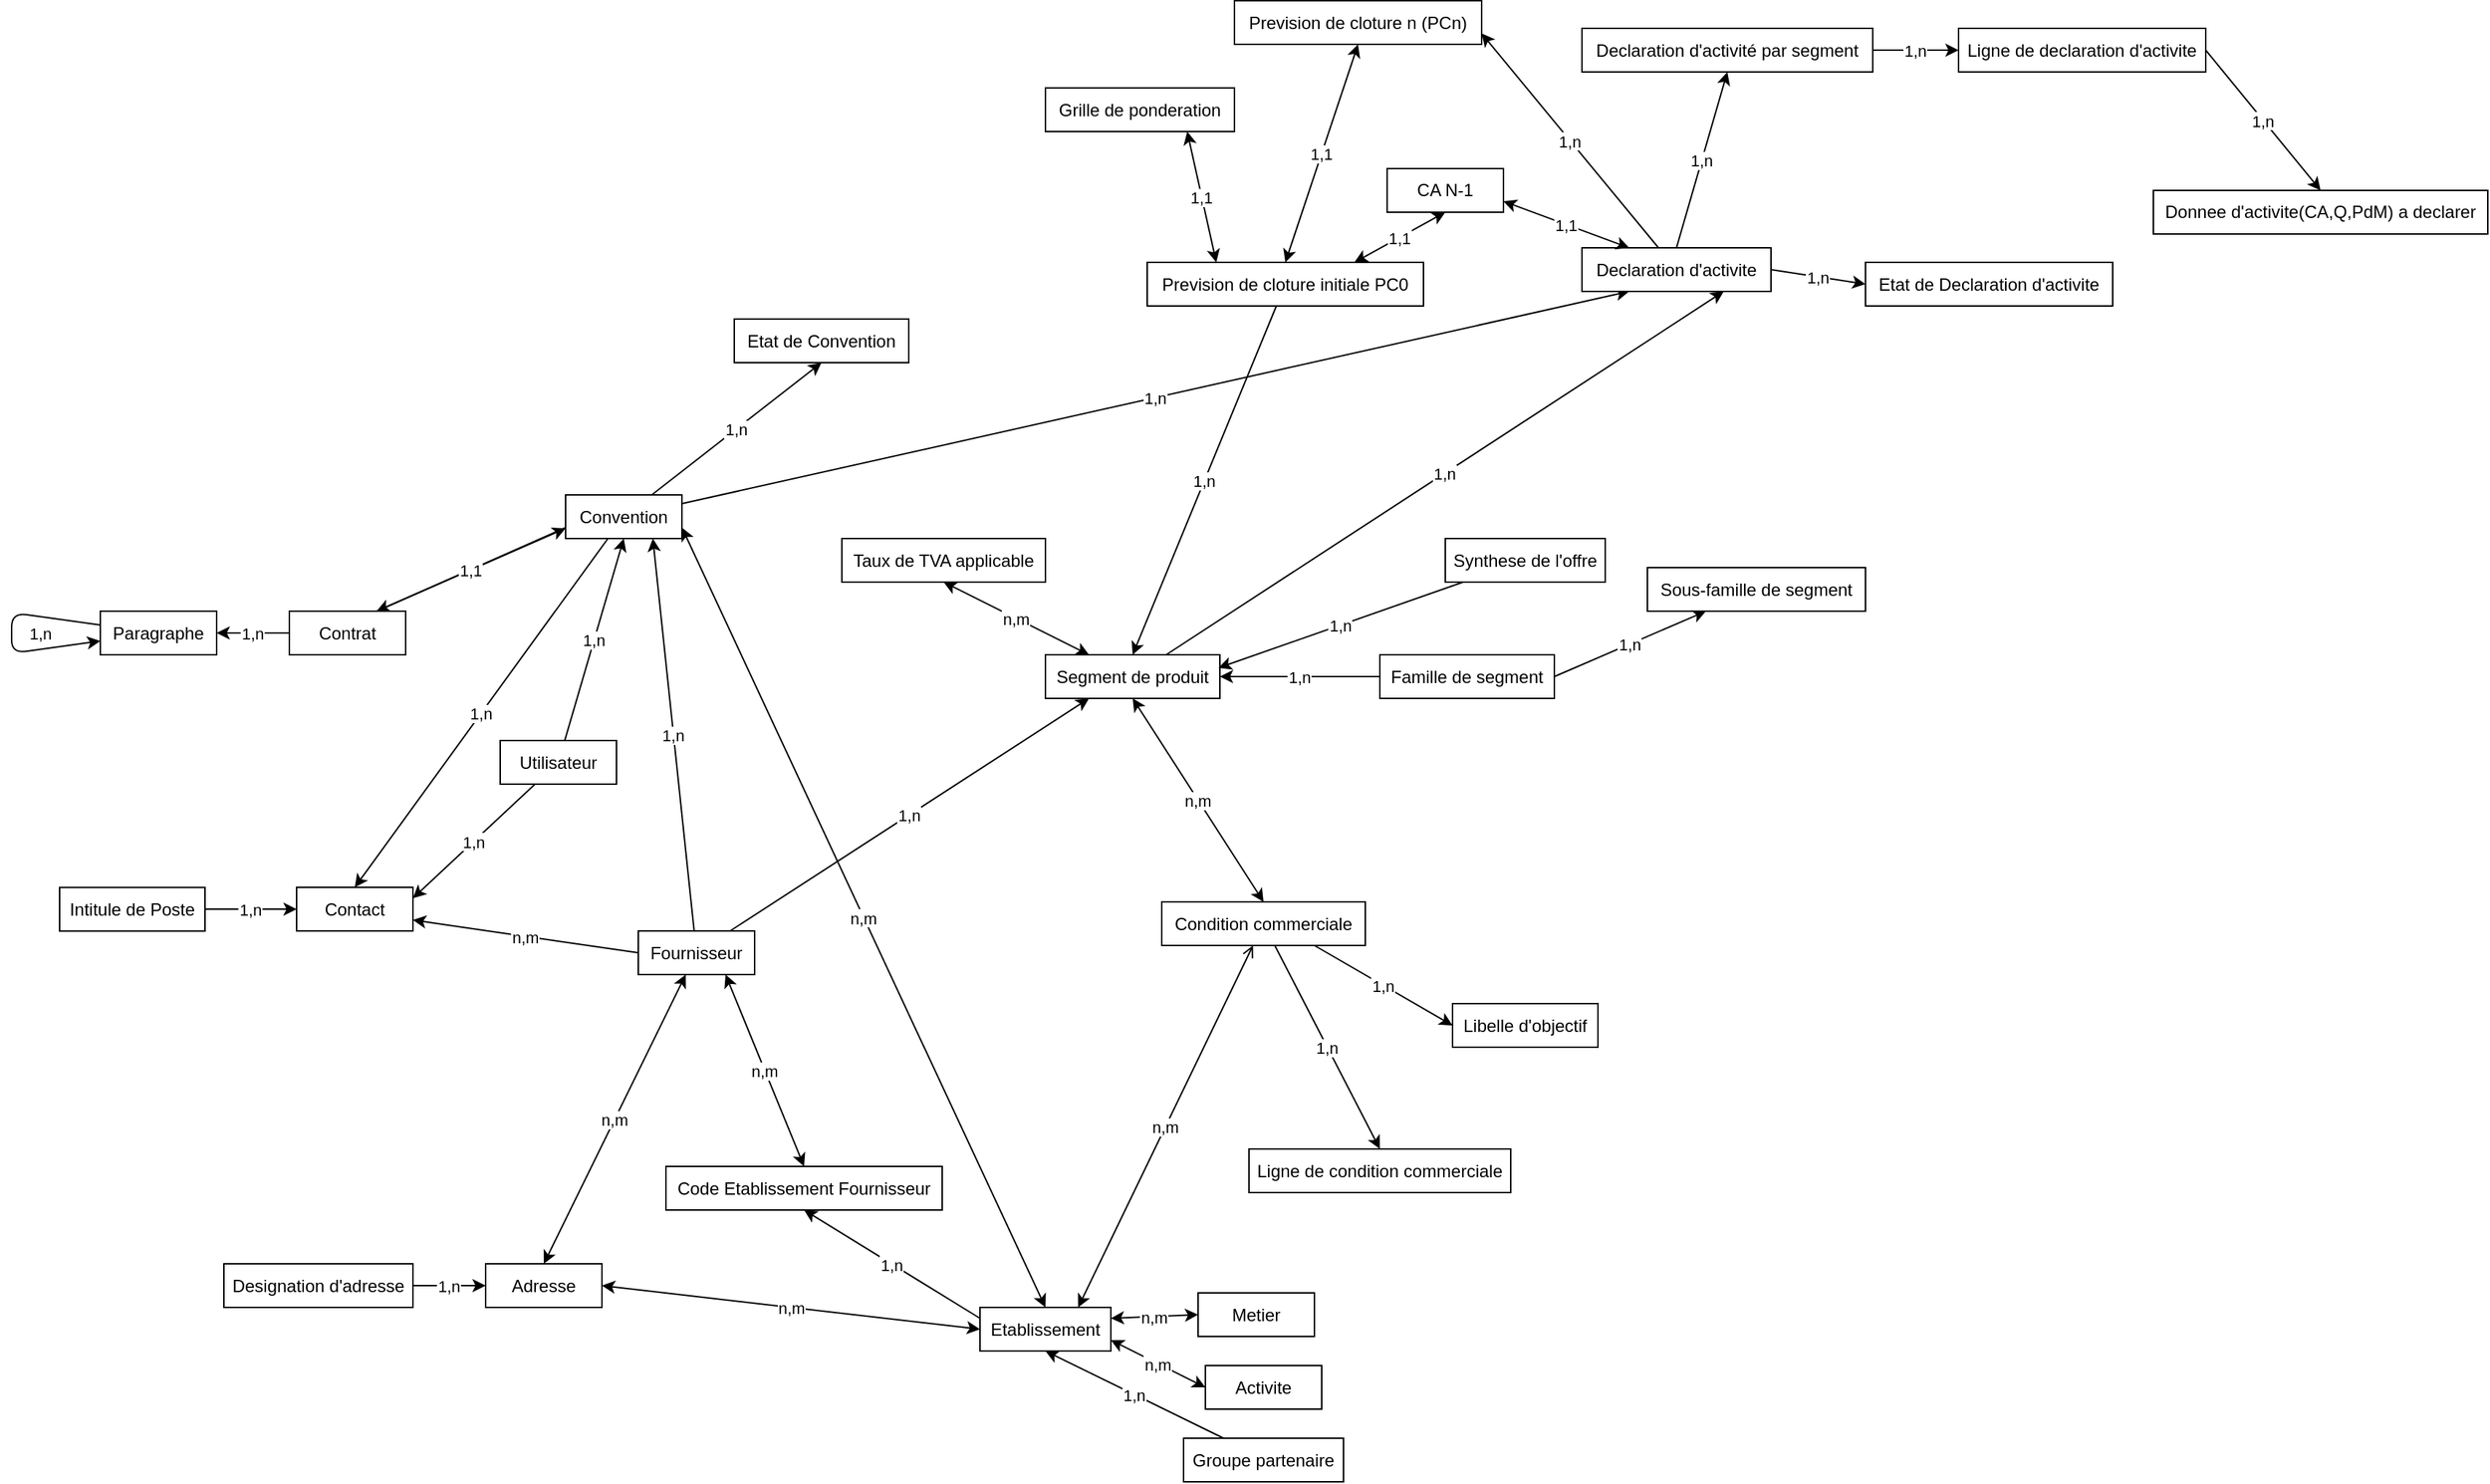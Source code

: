 <mxfile version="10.6.8" type="github"><diagram id="3dL3FUhkT1H34CsekZXW" name="Page-1"><mxGraphModel dx="2020" dy="-103" grid="1" gridSize="10" guides="1" tooltips="1" connect="1" arrows="1" fold="1" page="1" pageScale="1" pageWidth="827" pageHeight="1169" math="0" shadow="0"><root><mxCell id="0"/><mxCell id="1" parent="0"/><mxCell id="9Jct-usVtfHhvLH3I57k-51" value="Fournisseur" style="whiteSpace=wrap;html=1;" parent="1" vertex="1"><mxGeometry x="478" y="1917.5" width="80" height="30" as="geometry"/></mxCell><mxCell id="9Jct-usVtfHhvLH3I57k-52" value="Segment de produit " style="whiteSpace=wrap;html=1;" parent="1" vertex="1"><mxGeometry x="758" y="1727.5" width="120" height="30" as="geometry"/></mxCell><mxCell id="9Jct-usVtfHhvLH3I57k-53" value="1,n" style="entryX=0.25;entryY=1;entryDx=0;entryDy=0;" parent="1" source="9Jct-usVtfHhvLH3I57k-51" target="9Jct-usVtfHhvLH3I57k-52" edge="1"><mxGeometry x="-263" y="306.5" as="geometry"/></mxCell><mxCell id="9Jct-usVtfHhvLH3I57k-55" value="1,n" style="entryX=0.75;entryY=1;entryDx=0;entryDy=0;" parent="1" source="9Jct-usVtfHhvLH3I57k-51" target="9Jct-usVtfHhvLH3I57k-71" edge="1"><mxGeometry x="-263" y="306.5" as="geometry"/></mxCell><mxCell id="9Jct-usVtfHhvLH3I57k-56" value="Adresse " style="whiteSpace=wrap;html=1;" parent="1" vertex="1"><mxGeometry x="373" y="2146.5" width="80" height="30" as="geometry"/></mxCell><mxCell id="9Jct-usVtfHhvLH3I57k-57" value="n,m" style="startArrow=classic;startFill=1;entryX=0.5;entryY=0;entryDx=0;entryDy=0;" parent="1" source="9Jct-usVtfHhvLH3I57k-51" target="9Jct-usVtfHhvLH3I57k-56" edge="1"><mxGeometry x="-263" y="306.5" as="geometry"/></mxCell><mxCell id="9Jct-usVtfHhvLH3I57k-60" value="Code Etablissement Fournisseur " style="whiteSpace=wrap;html=1;" parent="1" vertex="1"><mxGeometry x="497" y="2079.5" width="190" height="30" as="geometry"/></mxCell><mxCell id="9Jct-usVtfHhvLH3I57k-61" value="1,n" style="exitX=0;exitY=0.25;exitDx=0;exitDy=0;entryX=0.5;entryY=1;entryDx=0;entryDy=0;" parent="1" source="9Jct-usVtfHhvLH3I57k-65" target="9Jct-usVtfHhvLH3I57k-60" edge="1"><mxGeometry x="-263" y="306.5" as="geometry"/></mxCell><mxCell id="9Jct-usVtfHhvLH3I57k-62" value="Designation d'adresse" style="whiteSpace=wrap;html=1;" parent="1" vertex="1"><mxGeometry x="193" y="2146.5" width="130" height="30" as="geometry"/></mxCell><mxCell id="9Jct-usVtfHhvLH3I57k-63" value="1,n" style="entryX=0;entryY=0.5;entryDx=0;entryDy=0;exitX=1;exitY=0.5;exitDx=0;exitDy=0;" parent="1" source="9Jct-usVtfHhvLH3I57k-62" target="9Jct-usVtfHhvLH3I57k-56" edge="1"><mxGeometry x="-328" y="306.5" as="geometry"/></mxCell><mxCell id="9Jct-usVtfHhvLH3I57k-64" value="Groupe partenaire" style="whiteSpace=wrap;html=1;" parent="1" vertex="1"><mxGeometry x="853" y="2266.5" width="110" height="30" as="geometry"/></mxCell><mxCell id="9Jct-usVtfHhvLH3I57k-65" value="Etablissement " style="whiteSpace=wrap;html=1;" parent="1" vertex="1"><mxGeometry x="713" y="2176.5" width="90" height="30" as="geometry"/></mxCell><mxCell id="9Jct-usVtfHhvLH3I57k-66" value="1,n" style="entryX=0.5;entryY=1;entryDx=0;entryDy=0;exitX=0.25;exitY=0;exitDx=0;exitDy=0;" parent="1" source="9Jct-usVtfHhvLH3I57k-64" target="9Jct-usVtfHhvLH3I57k-65" edge="1"><mxGeometry x="-218" y="366.5" as="geometry"/></mxCell><mxCell id="9Jct-usVtfHhvLH3I57k-67" value="Metier" style="whiteSpace=wrap;html=1;" parent="1" vertex="1"><mxGeometry x="863" y="2166.5" width="80" height="30" as="geometry"/></mxCell><mxCell id="9Jct-usVtfHhvLH3I57k-68" value="n,m" style="exitX=0;exitY=0.5;exitDx=0;exitDy=0;entryX=1;entryY=0.25;entryDx=0;entryDy=0;startArrow=classic;startFill=1;" parent="1" source="9Jct-usVtfHhvLH3I57k-67" target="9Jct-usVtfHhvLH3I57k-65" edge="1"><mxGeometry x="-218" y="366.5" as="geometry"/></mxCell><mxCell id="9Jct-usVtfHhvLH3I57k-69" value="Activite" style="whiteSpace=wrap;html=1;" parent="1" vertex="1"><mxGeometry x="868" y="2216.5" width="80" height="30" as="geometry"/></mxCell><mxCell id="9Jct-usVtfHhvLH3I57k-70" value="n,m" style="entryX=1;entryY=0.75;entryDx=0;entryDy=0;startArrow=classic;startFill=1;exitX=0;exitY=0.5;exitDx=0;exitDy=0;" parent="1" source="9Jct-usVtfHhvLH3I57k-69" target="9Jct-usVtfHhvLH3I57k-65" edge="1"><mxGeometry x="-218" y="366.5" as="geometry"/></mxCell><mxCell id="9Jct-usVtfHhvLH3I57k-71" value="Convention" style="whiteSpace=wrap;html=1;" parent="1" vertex="1"><mxGeometry x="428" y="1617.5" width="80" height="30" as="geometry"/></mxCell><mxCell id="9Jct-usVtfHhvLH3I57k-72" value="n,m" style="entryX=0.5;entryY=0;entryDx=0;entryDy=0;exitX=1;exitY=0.75;exitDx=0;exitDy=0;startArrow=classic;startFill=1;" parent="1" source="9Jct-usVtfHhvLH3I57k-71" target="9Jct-usVtfHhvLH3I57k-65" edge="1"><mxGeometry x="-263" y="306.5" as="geometry"/></mxCell><mxCell id="9Jct-usVtfHhvLH3I57k-75" value="Etat de Convention " style="whiteSpace=wrap;html=1;" parent="1" vertex="1"><mxGeometry x="544" y="1496.5" width="120" height="30" as="geometry"/></mxCell><mxCell id="9Jct-usVtfHhvLH3I57k-76" value="1,n" style="entryX=0.5;entryY=1;entryDx=0;entryDy=0;" parent="1" source="9Jct-usVtfHhvLH3I57k-71" target="9Jct-usVtfHhvLH3I57k-75" edge="1"><mxGeometry x="-263" y="306.5" as="geometry"/></mxCell><mxCell id="9Jct-usVtfHhvLH3I57k-77" value="Condition commerciale" style="whiteSpace=wrap;html=1;" parent="1" vertex="1"><mxGeometry x="838" y="1897.5" width="140" height="30" as="geometry"/></mxCell><mxCell id="9Jct-usVtfHhvLH3I57k-78" value="n,m" style="startArrow=open;startFill=0;entryX=0.75;entryY=0;entryDx=0;entryDy=0;" parent="1" source="9Jct-usVtfHhvLH3I57k-77" target="9Jct-usVtfHhvLH3I57k-65" edge="1"><mxGeometry x="-263" y="306.5" as="geometry"/></mxCell><mxCell id="9Jct-usVtfHhvLH3I57k-79" value="Libelle d'objectif " style="whiteSpace=wrap;html=1;" parent="1" vertex="1"><mxGeometry x="1038" y="1967.5" width="100" height="30" as="geometry"/></mxCell><mxCell id="9Jct-usVtfHhvLH3I57k-80" value="1,n" style="entryX=0;entryY=0.5;entryDx=0;entryDy=0;exitX=0.75;exitY=1;exitDx=0;exitDy=0;" parent="1" source="9Jct-usVtfHhvLH3I57k-77" target="9Jct-usVtfHhvLH3I57k-79" edge="1"><mxGeometry x="-263" y="306.5" as="geometry"/></mxCell><mxCell id="9Jct-usVtfHhvLH3I57k-81" value="Ligne de condition commerciale " style="whiteSpace=wrap;html=1;" parent="1" vertex="1"><mxGeometry x="898" y="2067.5" width="180" height="30" as="geometry"/></mxCell><mxCell id="9Jct-usVtfHhvLH3I57k-82" value="1,n" style="entryX=0.5;entryY=0;entryDx=0;entryDy=0;" parent="1" source="9Jct-usVtfHhvLH3I57k-77" target="9Jct-usVtfHhvLH3I57k-81" edge="1"><mxGeometry x="-263" y="306.5" as="geometry"/></mxCell><mxCell id="9Jct-usVtfHhvLH3I57k-86" value="n,m" style="entryX=0.5;entryY=0;entryDx=0;entryDy=0;exitX=0.5;exitY=1;exitDx=0;exitDy=0;startArrow=classic;startFill=1;" parent="1" source="9Jct-usVtfHhvLH3I57k-52" target="9Jct-usVtfHhvLH3I57k-77" edge="1"><mxGeometry x="-263" y="306.5" as="geometry"/></mxCell><mxCell id="9Jct-usVtfHhvLH3I57k-88" value="1,n" style="entryX=0.75;entryY=1;entryDx=0;entryDy=0;" parent="1" source="9Jct-usVtfHhvLH3I57k-52" target="9Jct-usVtfHhvLH3I57k-107" edge="1"><mxGeometry x="-263" y="306.5" as="geometry"/></mxCell><mxCell id="9Jct-usVtfHhvLH3I57k-89" value="Famille de segment" style="whiteSpace=wrap;html=1;" parent="1" vertex="1"><mxGeometry x="988" y="1727.5" width="120" height="30" as="geometry"/></mxCell><mxCell id="9Jct-usVtfHhvLH3I57k-90" value="Sous-famille de segment " style="whiteSpace=wrap;html=1;" parent="1" vertex="1"><mxGeometry x="1172" y="1667.5" width="150" height="30" as="geometry"/></mxCell><mxCell id="9Jct-usVtfHhvLH3I57k-91" value="1,n" style="exitX=1;exitY=0.5;exitDx=0;exitDy=0;" parent="1" source="9Jct-usVtfHhvLH3I57k-89" target="9Jct-usVtfHhvLH3I57k-90" edge="1"><mxGeometry x="-263" y="306.5" as="geometry"/></mxCell><mxCell id="9Jct-usVtfHhvLH3I57k-92" value="1,n" style="exitX=0;exitY=0.5;exitDx=0;exitDy=0;" parent="1" source="9Jct-usVtfHhvLH3I57k-89" target="9Jct-usVtfHhvLH3I57k-52" edge="1"><mxGeometry x="-263" y="306.5" as="geometry"/></mxCell><mxCell id="9Jct-usVtfHhvLH3I57k-94" value="Taux de TVA applicable" style="whiteSpace=wrap;html=1;" parent="1" vertex="1"><mxGeometry x="618" y="1647.5" width="140" height="30" as="geometry"/></mxCell><mxCell id="9Jct-usVtfHhvLH3I57k-97" value="n,m" style="entryX=0.5;entryY=1;entryDx=0;entryDy=0;exitX=0.25;exitY=0;exitDx=0;exitDy=0;startArrow=classic;startFill=1;" parent="1" source="9Jct-usVtfHhvLH3I57k-52" target="9Jct-usVtfHhvLH3I57k-94" edge="1"><mxGeometry x="-263" y="306.5" as="geometry"><mxPoint x="807" y="1727.5" as="sourcePoint"/></mxGeometry></mxCell><mxCell id="9Jct-usVtfHhvLH3I57k-98" value="Contrat" style="whiteSpace=wrap;html=1;" parent="1" vertex="1"><mxGeometry x="238" y="1697.5" width="80" height="30" as="geometry"/></mxCell><mxCell id="9Jct-usVtfHhvLH3I57k-99" value="1,1" style="exitX=0.75;exitY=0;exitDx=0;exitDy=0;" parent="1" source="9Jct-usVtfHhvLH3I57k-98" edge="1"><mxGeometry x="-263" y="306.5" as="geometry"><mxPoint x="428" y="1640.5" as="targetPoint"/></mxGeometry></mxCell><mxCell id="9Jct-usVtfHhvLH3I57k-101" value="1,1" style="entryX=0.75;entryY=0;entryDx=0;entryDy=0;exitX=0;exitY=0.75;exitDx=0;exitDy=0;" parent="1" source="9Jct-usVtfHhvLH3I57k-71" target="9Jct-usVtfHhvLH3I57k-98" edge="1"><mxGeometry x="-263" y="306.5" as="geometry"/></mxCell><mxCell id="9Jct-usVtfHhvLH3I57k-103" value="Paragraphe " style="whiteSpace=wrap;html=1;" parent="1" vertex="1"><mxGeometry x="108" y="1697.5" width="80" height="30" as="geometry"/></mxCell><mxCell id="9Jct-usVtfHhvLH3I57k-104" value="1,n" style="rounded=1;" parent="1" source="9Jct-usVtfHhvLH3I57k-103" target="9Jct-usVtfHhvLH3I57k-103" edge="1"><mxGeometry x="-283" y="-243.5" as="geometry"><mxPoint x="-209.429" y="2117.5" as="sourcePoint"/><Array as="points"><mxPoint x="47" y="1726.5"/></Array><mxPoint x="-41" as="offset"/></mxGeometry></mxCell><mxCell id="9Jct-usVtfHhvLH3I57k-105" value="1,n" style="entryX=1;entryY=0.5;entryDx=0;entryDy=0;exitX=0;exitY=0.5;exitDx=0;exitDy=0;" parent="1" source="9Jct-usVtfHhvLH3I57k-98" target="9Jct-usVtfHhvLH3I57k-103" edge="1"><mxGeometry x="-263" y="306.5" as="geometry"/></mxCell><mxCell id="9Jct-usVtfHhvLH3I57k-106" value="1,n" style="entryX=0.25;entryY=1;entryDx=0;entryDy=0;" parent="1" source="9Jct-usVtfHhvLH3I57k-71" target="9Jct-usVtfHhvLH3I57k-107" edge="1"><mxGeometry x="-263" y="306.5" as="geometry"/></mxCell><mxCell id="9Jct-usVtfHhvLH3I57k-107" value="Declaration d'activite" style="whiteSpace=wrap;html=1;" parent="1" vertex="1"><mxGeometry x="1127" y="1447.5" width="130" height="30" as="geometry"/></mxCell><mxCell id="9Jct-usVtfHhvLH3I57k-108" value="Declaration d'activité par segment " style="whiteSpace=wrap;html=1;" parent="1" vertex="1"><mxGeometry x="1127" y="1296.5" width="200" height="30" as="geometry"/></mxCell><mxCell id="9Jct-usVtfHhvLH3I57k-109" value="1,n" style="entryX=0.5;entryY=1;entryDx=0;entryDy=0;exitX=0.5;exitY=0;exitDx=0;exitDy=0;" parent="1" source="9Jct-usVtfHhvLH3I57k-107" target="9Jct-usVtfHhvLH3I57k-108" edge="1"><mxGeometry x="-263" y="306.5" as="geometry"><mxPoint x="1217" y="1156.5" as="targetPoint"/></mxGeometry></mxCell><mxCell id="9Jct-usVtfHhvLH3I57k-110" value="Prevision de cloture n (PCn) " style="whiteSpace=wrap;html=1;" parent="1" vertex="1"><mxGeometry x="888" y="1277.5" width="170" height="30" as="geometry"/></mxCell><mxCell id="9Jct-usVtfHhvLH3I57k-111" value="1,n" style="entryX=1;entryY=0.75;entryDx=0;entryDy=0;" parent="1" source="9Jct-usVtfHhvLH3I57k-107" target="9Jct-usVtfHhvLH3I57k-110" edge="1"><mxGeometry x="-263" y="306.5" as="geometry"/></mxCell><mxCell id="9Jct-usVtfHhvLH3I57k-112" value="Etat de Declaration d'activite " style="whiteSpace=wrap;html=1;" parent="1" vertex="1"><mxGeometry x="1322" y="1457.5" width="170" height="30" as="geometry"/></mxCell><mxCell id="9Jct-usVtfHhvLH3I57k-113" value="1,n" style="entryX=0;entryY=0.5;entryDx=0;entryDy=0;exitX=1;exitY=0.5;exitDx=0;exitDy=0;" parent="1" source="9Jct-usVtfHhvLH3I57k-107" target="9Jct-usVtfHhvLH3I57k-112" edge="1"><mxGeometry x="-263" y="306.5" as="geometry"><mxPoint x="1257" y="1472.5" as="sourcePoint"/></mxGeometry></mxCell><mxCell id="9Jct-usVtfHhvLH3I57k-115" value="Ligne de declaration d'activite " style="whiteSpace=wrap;html=1;" parent="1" vertex="1"><mxGeometry x="1386" y="1296.5" width="170" height="30" as="geometry"/></mxCell><mxCell id="9Jct-usVtfHhvLH3I57k-116" value="1,n" style="exitX=1;exitY=0.5;exitDx=0;exitDy=0;entryX=0;entryY=0.5;entryDx=0;entryDy=0;" parent="1" source="9Jct-usVtfHhvLH3I57k-108" target="9Jct-usVtfHhvLH3I57k-115" edge="1"><mxGeometry x="-284" y="475.5" as="geometry"/></mxCell><mxCell id="9Jct-usVtfHhvLH3I57k-118" value="Donnee d'activite(CA,Q,PdM) a declarer " style="whiteSpace=wrap;html=1;" parent="1" vertex="1"><mxGeometry x="1520" y="1408" width="230" height="30" as="geometry"/></mxCell><mxCell id="9Jct-usVtfHhvLH3I57k-119" value="1,n" style="exitX=1;exitY=0.5;exitDx=0;exitDy=0;entryX=0.5;entryY=0;entryDx=0;entryDy=0;" parent="1" source="9Jct-usVtfHhvLH3I57k-115" target="9Jct-usVtfHhvLH3I57k-118" edge="1"><mxGeometry x="-284" y="475.5" as="geometry"><mxPoint x="1666" y="1311.5" as="targetPoint"/></mxGeometry></mxCell><mxCell id="9Jct-usVtfHhvLH3I57k-122" value="1,1" style="entryX=0.5;entryY=0;entryDx=0;entryDy=0;exitX=0.5;exitY=1;exitDx=0;exitDy=0;startArrow=classic;startFill=1;" parent="1" source="9Jct-usVtfHhvLH3I57k-110" target="9Jct-usVtfHhvLH3I57k-123" edge="1"><mxGeometry x="-172.5" y="-227.9" as="geometry"><mxPoint x="1577.5" y="1342.1" as="targetPoint"/></mxGeometry></mxCell><mxCell id="9Jct-usVtfHhvLH3I57k-123" value="Prevision de cloture initiale PC0" style="whiteSpace=wrap;html=1;" parent="1" vertex="1"><mxGeometry x="828" y="1457.5" width="190" height="30" as="geometry"/></mxCell><mxCell id="9Jct-usVtfHhvLH3I57k-125" value="1,n" style="entryX=0.5;entryY=0;entryDx=0;entryDy=0;" parent="1" source="9Jct-usVtfHhvLH3I57k-123" target="9Jct-usVtfHhvLH3I57k-52" edge="1"><mxGeometry x="-263" y="306.5" as="geometry"/></mxCell><mxCell id="9Jct-usVtfHhvLH3I57k-126" value="Synthese de l'offre" style="whiteSpace=wrap;html=1;" parent="1" vertex="1"><mxGeometry x="1033" y="1647.5" width="110" height="30" as="geometry"/></mxCell><mxCell id="9Jct-usVtfHhvLH3I57k-127" value="1,n" parent="1" source="9Jct-usVtfHhvLH3I57k-126" edge="1"><mxGeometry x="-263" y="306.5" as="geometry"><mxPoint x="877" y="1736.5" as="targetPoint"/></mxGeometry></mxCell><mxCell id="9Jct-usVtfHhvLH3I57k-129" value="1,1" style="entryX=0.75;entryY=0;entryDx=0;entryDy=0;exitX=0.5;exitY=1;exitDx=0;exitDy=0;startArrow=classic;startFill=1;" parent="1" source="9Jct-usVtfHhvLH3I57k-130" target="9Jct-usVtfHhvLH3I57k-123" edge="1"><mxGeometry x="-172.5" y="-227.9" as="geometry"/></mxCell><mxCell id="9Jct-usVtfHhvLH3I57k-130" value="CA N-1 " style="whiteSpace=wrap;html=1;" parent="1" vertex="1"><mxGeometry x="993" y="1393" width="80" height="30" as="geometry"/></mxCell><mxCell id="9Jct-usVtfHhvLH3I57k-133" value="1,1" style="entryX=0.25;entryY=0;entryDx=0;entryDy=0;exitX=0.75;exitY=1;exitDx=0;exitDy=0;startArrow=classic;startFill=1;" parent="1" source="9Jct-usVtfHhvLH3I57k-134" target="9Jct-usVtfHhvLH3I57k-123" edge="1"><mxGeometry x="-172.5" y="-227.9" as="geometry"/></mxCell><mxCell id="9Jct-usVtfHhvLH3I57k-134" value="Grille de ponderation " style="whiteSpace=wrap;html=1;" parent="1" vertex="1"><mxGeometry x="758" y="1337.5" width="130" height="30" as="geometry"/></mxCell><mxCell id="9Jct-usVtfHhvLH3I57k-136" value="1,1" style="exitX=1;exitY=0.75;exitDx=0;exitDy=0;startArrow=classic;startFill=1;entryX=0.25;entryY=0;entryDx=0;entryDy=0;" parent="1" source="9Jct-usVtfHhvLH3I57k-130" target="9Jct-usVtfHhvLH3I57k-107" edge="1"><mxGeometry x="-263" y="306.5" as="geometry"/></mxCell><mxCell id="9Jct-usVtfHhvLH3I57k-138" value="Utilisateur" style="whiteSpace=wrap;html=1;" parent="1" vertex="1"><mxGeometry x="383" y="1786.5" width="80" height="30" as="geometry"/></mxCell><mxCell id="9Jct-usVtfHhvLH3I57k-139" value="Contact " style="whiteSpace=wrap;html=1;" parent="1" vertex="1"><mxGeometry x="243" y="1887.5" width="80" height="30" as="geometry"/></mxCell><mxCell id="9Jct-usVtfHhvLH3I57k-140" value="1,n" style="entryX=1;entryY=0.25;entryDx=0;entryDy=0;" parent="1" source="9Jct-usVtfHhvLH3I57k-138" target="9Jct-usVtfHhvLH3I57k-139" edge="1"><mxGeometry x="-263" y="306.5" as="geometry"/></mxCell><mxCell id="9Jct-usVtfHhvLH3I57k-141" value="1,n" style="entryX=0.5;entryY=0;entryDx=0;entryDy=0;" parent="1" source="9Jct-usVtfHhvLH3I57k-71" target="9Jct-usVtfHhvLH3I57k-139" edge="1"><mxGeometry x="-263" y="306.5" as="geometry"/></mxCell><mxCell id="9Jct-usVtfHhvLH3I57k-142" value="n,m" style="entryX=1;entryY=0.75;entryDx=0;entryDy=0;exitX=0;exitY=0.5;exitDx=0;exitDy=0;" parent="1" source="9Jct-usVtfHhvLH3I57k-51" target="9Jct-usVtfHhvLH3I57k-139" edge="1"><mxGeometry x="-263" y="306.5" as="geometry"/></mxCell><mxCell id="9Jct-usVtfHhvLH3I57k-143" value="1,n" style="entryX=0.5;entryY=1;entryDx=0;entryDy=0;" parent="1" source="9Jct-usVtfHhvLH3I57k-138" target="9Jct-usVtfHhvLH3I57k-71" edge="1"><mxGeometry x="-263" y="306.5" as="geometry"/></mxCell><mxCell id="9Jct-usVtfHhvLH3I57k-144" value="Intitule de Poste" style="whiteSpace=wrap;html=1;" parent="1" vertex="1"><mxGeometry x="80" y="1887.6" width="100" height="30" as="geometry"/></mxCell><mxCell id="9Jct-usVtfHhvLH3I57k-146" value="1,n" style="entryX=0;entryY=0.5;entryDx=0;entryDy=0;" parent="1" source="9Jct-usVtfHhvLH3I57k-144" target="9Jct-usVtfHhvLH3I57k-139" edge="1"><mxGeometry x="-233" y="1901.6" as="geometry"/></mxCell><mxCell id="9Jct-usVtfHhvLH3I57k-156" value="n,m" style="endArrow=classic;startArrow=classic;html=1;exitX=1;exitY=0.5;exitDx=0;exitDy=0;entryX=0;entryY=0.5;entryDx=0;entryDy=0;" parent="1" source="9Jct-usVtfHhvLH3I57k-56" target="9Jct-usVtfHhvLH3I57k-65" edge="1"><mxGeometry width="50" height="50" relative="1" as="geometry"><mxPoint x="643" y="2156.5" as="sourcePoint"/><mxPoint x="693" y="2106.5" as="targetPoint"/></mxGeometry></mxCell><mxCell id="9Jct-usVtfHhvLH3I57k-158" value="n,m" style="startArrow=classic;startFill=1;entryX=0.5;entryY=0;entryDx=0;entryDy=0;exitX=0.75;exitY=1;exitDx=0;exitDy=0;" parent="1" source="9Jct-usVtfHhvLH3I57k-51" target="9Jct-usVtfHhvLH3I57k-60" edge="1"><mxGeometry x="-253" y="316.5" as="geometry"><mxPoint x="525.196" y="1957.5" as="sourcePoint"/><mxPoint x="488" y="2156.5" as="targetPoint"/></mxGeometry></mxCell></root></mxGraphModel></diagram></mxfile>